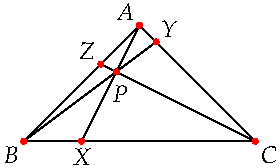 settings.tex="pdflatex";

texpreamble("\usepackage{amsmath}
\usepackage{amsthm,amssymb}
\usepackage{mathpazo}
\usepackage[svgnames]{xcolor}
");
import graph;

size(140);

pair B=(0,0);
pair C=(2,0);
pair A=(1,1);

pair P=(0.8,0.6);

draw(C--A--B--cycle);

pair X=intersectionpoint(A--A+10(P-A),B--C);
pair Y=intersectionpoint(B--B+10(P-B),A--C);
pair Z=intersectionpoint(C--C+10(P-C),B--A);

draw(A--X);
draw(B--Y);
draw(C--Z);

dot(Label("$A$",black),A,NW,red);
dot(Label("$B$",black),B,SW,red);
dot(Label("$C$",black),C,SE,red);
dot(Label("$X$",black),X,S,red);
dot(Label("$Y$",black),Y,NE,red);
dot(Label("$Z$",black),Z,NW,red);
dot(Label("$P$",black),P,2dir(-80),red);

